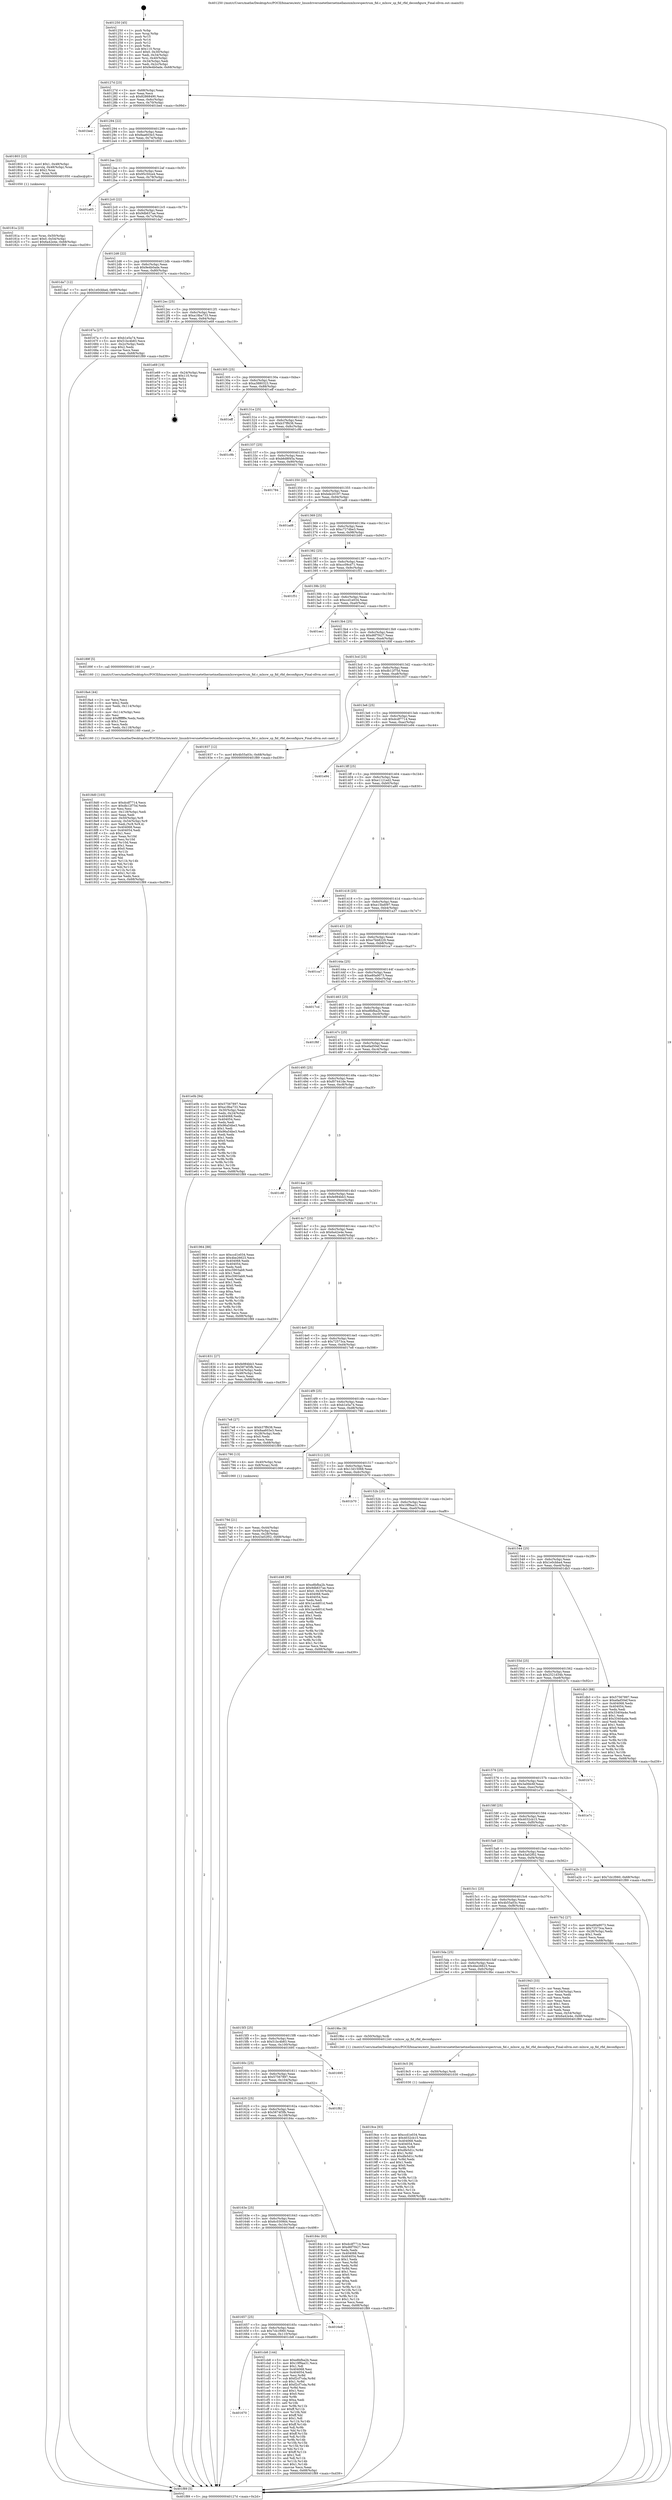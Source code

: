 digraph "0x401250" {
  label = "0x401250 (/mnt/c/Users/mathe/Desktop/tcc/POCII/binaries/extr_linuxdriversnetethernetmellanoxmlxswspectrum_fid.c_mlxsw_sp_fid_rfid_deconfigure_Final-ollvm.out::main(0))"
  labelloc = "t"
  node[shape=record]

  Entry [label="",width=0.3,height=0.3,shape=circle,fillcolor=black,style=filled]
  "0x40127d" [label="{
     0x40127d [23]\l
     | [instrs]\l
     &nbsp;&nbsp;0x40127d \<+3\>: mov -0x68(%rbp),%eax\l
     &nbsp;&nbsp;0x401280 \<+2\>: mov %eax,%ecx\l
     &nbsp;&nbsp;0x401282 \<+6\>: sub $0x82868490,%ecx\l
     &nbsp;&nbsp;0x401288 \<+3\>: mov %eax,-0x6c(%rbp)\l
     &nbsp;&nbsp;0x40128b \<+3\>: mov %ecx,-0x70(%rbp)\l
     &nbsp;&nbsp;0x40128e \<+6\>: je 0000000000401bed \<main+0x99d\>\l
  }"]
  "0x401bed" [label="{
     0x401bed\l
  }", style=dashed]
  "0x401294" [label="{
     0x401294 [22]\l
     | [instrs]\l
     &nbsp;&nbsp;0x401294 \<+5\>: jmp 0000000000401299 \<main+0x49\>\l
     &nbsp;&nbsp;0x401299 \<+3\>: mov -0x6c(%rbp),%eax\l
     &nbsp;&nbsp;0x40129c \<+5\>: sub $0x8aa603e3,%eax\l
     &nbsp;&nbsp;0x4012a1 \<+3\>: mov %eax,-0x74(%rbp)\l
     &nbsp;&nbsp;0x4012a4 \<+6\>: je 0000000000401803 \<main+0x5b3\>\l
  }"]
  Exit [label="",width=0.3,height=0.3,shape=circle,fillcolor=black,style=filled,peripheries=2]
  "0x401803" [label="{
     0x401803 [23]\l
     | [instrs]\l
     &nbsp;&nbsp;0x401803 \<+7\>: movl $0x1,-0x48(%rbp)\l
     &nbsp;&nbsp;0x40180a \<+4\>: movslq -0x48(%rbp),%rax\l
     &nbsp;&nbsp;0x40180e \<+4\>: shl $0x2,%rax\l
     &nbsp;&nbsp;0x401812 \<+3\>: mov %rax,%rdi\l
     &nbsp;&nbsp;0x401815 \<+5\>: call 0000000000401050 \<malloc@plt\>\l
     | [calls]\l
     &nbsp;&nbsp;0x401050 \{1\} (unknown)\l
  }"]
  "0x4012aa" [label="{
     0x4012aa [22]\l
     | [instrs]\l
     &nbsp;&nbsp;0x4012aa \<+5\>: jmp 00000000004012af \<main+0x5f\>\l
     &nbsp;&nbsp;0x4012af \<+3\>: mov -0x6c(%rbp),%eax\l
     &nbsp;&nbsp;0x4012b2 \<+5\>: sub $0x95c50ce4,%eax\l
     &nbsp;&nbsp;0x4012b7 \<+3\>: mov %eax,-0x78(%rbp)\l
     &nbsp;&nbsp;0x4012ba \<+6\>: je 0000000000401a65 \<main+0x815\>\l
  }"]
  "0x401670" [label="{
     0x401670\l
  }", style=dashed]
  "0x401a65" [label="{
     0x401a65\l
  }", style=dashed]
  "0x4012c0" [label="{
     0x4012c0 [22]\l
     | [instrs]\l
     &nbsp;&nbsp;0x4012c0 \<+5\>: jmp 00000000004012c5 \<main+0x75\>\l
     &nbsp;&nbsp;0x4012c5 \<+3\>: mov -0x6c(%rbp),%eax\l
     &nbsp;&nbsp;0x4012c8 \<+5\>: sub $0x9db637ae,%eax\l
     &nbsp;&nbsp;0x4012cd \<+3\>: mov %eax,-0x7c(%rbp)\l
     &nbsp;&nbsp;0x4012d0 \<+6\>: je 0000000000401da7 \<main+0xb57\>\l
  }"]
  "0x401cb8" [label="{
     0x401cb8 [144]\l
     | [instrs]\l
     &nbsp;&nbsp;0x401cb8 \<+5\>: mov $0xe8bfba2b,%eax\l
     &nbsp;&nbsp;0x401cbd \<+5\>: mov $0x19f9aa31,%ecx\l
     &nbsp;&nbsp;0x401cc2 \<+2\>: mov $0x1,%dl\l
     &nbsp;&nbsp;0x401cc4 \<+7\>: mov 0x404068,%esi\l
     &nbsp;&nbsp;0x401ccb \<+7\>: mov 0x404054,%edi\l
     &nbsp;&nbsp;0x401cd2 \<+3\>: mov %esi,%r8d\l
     &nbsp;&nbsp;0x401cd5 \<+7\>: sub $0xf2cf7cda,%r8d\l
     &nbsp;&nbsp;0x401cdc \<+4\>: sub $0x1,%r8d\l
     &nbsp;&nbsp;0x401ce0 \<+7\>: add $0xf2cf7cda,%r8d\l
     &nbsp;&nbsp;0x401ce7 \<+4\>: imul %r8d,%esi\l
     &nbsp;&nbsp;0x401ceb \<+3\>: and $0x1,%esi\l
     &nbsp;&nbsp;0x401cee \<+3\>: cmp $0x0,%esi\l
     &nbsp;&nbsp;0x401cf1 \<+4\>: sete %r9b\l
     &nbsp;&nbsp;0x401cf5 \<+3\>: cmp $0xa,%edi\l
     &nbsp;&nbsp;0x401cf8 \<+4\>: setl %r10b\l
     &nbsp;&nbsp;0x401cfc \<+3\>: mov %r9b,%r11b\l
     &nbsp;&nbsp;0x401cff \<+4\>: xor $0xff,%r11b\l
     &nbsp;&nbsp;0x401d03 \<+3\>: mov %r10b,%bl\l
     &nbsp;&nbsp;0x401d06 \<+3\>: xor $0xff,%bl\l
     &nbsp;&nbsp;0x401d09 \<+3\>: xor $0x1,%dl\l
     &nbsp;&nbsp;0x401d0c \<+3\>: mov %r11b,%r14b\l
     &nbsp;&nbsp;0x401d0f \<+4\>: and $0xff,%r14b\l
     &nbsp;&nbsp;0x401d13 \<+3\>: and %dl,%r9b\l
     &nbsp;&nbsp;0x401d16 \<+3\>: mov %bl,%r15b\l
     &nbsp;&nbsp;0x401d19 \<+4\>: and $0xff,%r15b\l
     &nbsp;&nbsp;0x401d1d \<+3\>: and %dl,%r10b\l
     &nbsp;&nbsp;0x401d20 \<+3\>: or %r9b,%r14b\l
     &nbsp;&nbsp;0x401d23 \<+3\>: or %r10b,%r15b\l
     &nbsp;&nbsp;0x401d26 \<+3\>: xor %r15b,%r14b\l
     &nbsp;&nbsp;0x401d29 \<+3\>: or %bl,%r11b\l
     &nbsp;&nbsp;0x401d2c \<+4\>: xor $0xff,%r11b\l
     &nbsp;&nbsp;0x401d30 \<+3\>: or $0x1,%dl\l
     &nbsp;&nbsp;0x401d33 \<+3\>: and %dl,%r11b\l
     &nbsp;&nbsp;0x401d36 \<+3\>: or %r11b,%r14b\l
     &nbsp;&nbsp;0x401d39 \<+4\>: test $0x1,%r14b\l
     &nbsp;&nbsp;0x401d3d \<+3\>: cmovne %ecx,%eax\l
     &nbsp;&nbsp;0x401d40 \<+3\>: mov %eax,-0x68(%rbp)\l
     &nbsp;&nbsp;0x401d43 \<+5\>: jmp 0000000000401f89 \<main+0xd39\>\l
  }"]
  "0x401da7" [label="{
     0x401da7 [12]\l
     | [instrs]\l
     &nbsp;&nbsp;0x401da7 \<+7\>: movl $0x1e0cbba4,-0x68(%rbp)\l
     &nbsp;&nbsp;0x401dae \<+5\>: jmp 0000000000401f89 \<main+0xd39\>\l
  }"]
  "0x4012d6" [label="{
     0x4012d6 [22]\l
     | [instrs]\l
     &nbsp;&nbsp;0x4012d6 \<+5\>: jmp 00000000004012db \<main+0x8b\>\l
     &nbsp;&nbsp;0x4012db \<+3\>: mov -0x6c(%rbp),%eax\l
     &nbsp;&nbsp;0x4012de \<+5\>: sub $0x9e4b0ade,%eax\l
     &nbsp;&nbsp;0x4012e3 \<+3\>: mov %eax,-0x80(%rbp)\l
     &nbsp;&nbsp;0x4012e6 \<+6\>: je 000000000040167a \<main+0x42a\>\l
  }"]
  "0x401657" [label="{
     0x401657 [25]\l
     | [instrs]\l
     &nbsp;&nbsp;0x401657 \<+5\>: jmp 000000000040165c \<main+0x40c\>\l
     &nbsp;&nbsp;0x40165c \<+3\>: mov -0x6c(%rbp),%eax\l
     &nbsp;&nbsp;0x40165f \<+5\>: sub $0x7cb1f060,%eax\l
     &nbsp;&nbsp;0x401664 \<+6\>: mov %eax,-0x110(%rbp)\l
     &nbsp;&nbsp;0x40166a \<+6\>: je 0000000000401cb8 \<main+0xa68\>\l
  }"]
  "0x40167a" [label="{
     0x40167a [27]\l
     | [instrs]\l
     &nbsp;&nbsp;0x40167a \<+5\>: mov $0xb1e5a74,%eax\l
     &nbsp;&nbsp;0x40167f \<+5\>: mov $0x51bc4b83,%ecx\l
     &nbsp;&nbsp;0x401684 \<+3\>: mov -0x2c(%rbp),%edx\l
     &nbsp;&nbsp;0x401687 \<+3\>: cmp $0x2,%edx\l
     &nbsp;&nbsp;0x40168a \<+3\>: cmovne %ecx,%eax\l
     &nbsp;&nbsp;0x40168d \<+3\>: mov %eax,-0x68(%rbp)\l
     &nbsp;&nbsp;0x401690 \<+5\>: jmp 0000000000401f89 \<main+0xd39\>\l
  }"]
  "0x4012ec" [label="{
     0x4012ec [25]\l
     | [instrs]\l
     &nbsp;&nbsp;0x4012ec \<+5\>: jmp 00000000004012f1 \<main+0xa1\>\l
     &nbsp;&nbsp;0x4012f1 \<+3\>: mov -0x6c(%rbp),%eax\l
     &nbsp;&nbsp;0x4012f4 \<+5\>: sub $0xa18ba733,%eax\l
     &nbsp;&nbsp;0x4012f9 \<+6\>: mov %eax,-0x84(%rbp)\l
     &nbsp;&nbsp;0x4012ff \<+6\>: je 0000000000401e69 \<main+0xc19\>\l
  }"]
  "0x401f89" [label="{
     0x401f89 [5]\l
     | [instrs]\l
     &nbsp;&nbsp;0x401f89 \<+5\>: jmp 000000000040127d \<main+0x2d\>\l
  }"]
  "0x401250" [label="{
     0x401250 [45]\l
     | [instrs]\l
     &nbsp;&nbsp;0x401250 \<+1\>: push %rbp\l
     &nbsp;&nbsp;0x401251 \<+3\>: mov %rsp,%rbp\l
     &nbsp;&nbsp;0x401254 \<+2\>: push %r15\l
     &nbsp;&nbsp;0x401256 \<+2\>: push %r14\l
     &nbsp;&nbsp;0x401258 \<+2\>: push %r12\l
     &nbsp;&nbsp;0x40125a \<+1\>: push %rbx\l
     &nbsp;&nbsp;0x40125b \<+7\>: sub $0x110,%rsp\l
     &nbsp;&nbsp;0x401262 \<+7\>: movl $0x0,-0x30(%rbp)\l
     &nbsp;&nbsp;0x401269 \<+3\>: mov %edi,-0x34(%rbp)\l
     &nbsp;&nbsp;0x40126c \<+4\>: mov %rsi,-0x40(%rbp)\l
     &nbsp;&nbsp;0x401270 \<+3\>: mov -0x34(%rbp),%edi\l
     &nbsp;&nbsp;0x401273 \<+3\>: mov %edi,-0x2c(%rbp)\l
     &nbsp;&nbsp;0x401276 \<+7\>: movl $0x9e4b0ade,-0x68(%rbp)\l
  }"]
  "0x4016e8" [label="{
     0x4016e8\l
  }", style=dashed]
  "0x401e69" [label="{
     0x401e69 [19]\l
     | [instrs]\l
     &nbsp;&nbsp;0x401e69 \<+3\>: mov -0x24(%rbp),%eax\l
     &nbsp;&nbsp;0x401e6c \<+7\>: add $0x110,%rsp\l
     &nbsp;&nbsp;0x401e73 \<+1\>: pop %rbx\l
     &nbsp;&nbsp;0x401e74 \<+2\>: pop %r12\l
     &nbsp;&nbsp;0x401e76 \<+2\>: pop %r14\l
     &nbsp;&nbsp;0x401e78 \<+2\>: pop %r15\l
     &nbsp;&nbsp;0x401e7a \<+1\>: pop %rbp\l
     &nbsp;&nbsp;0x401e7b \<+1\>: ret\l
  }"]
  "0x401305" [label="{
     0x401305 [25]\l
     | [instrs]\l
     &nbsp;&nbsp;0x401305 \<+5\>: jmp 000000000040130a \<main+0xba\>\l
     &nbsp;&nbsp;0x40130a \<+3\>: mov -0x6c(%rbp),%eax\l
     &nbsp;&nbsp;0x40130d \<+5\>: sub $0xa3880323,%eax\l
     &nbsp;&nbsp;0x401312 \<+6\>: mov %eax,-0x88(%rbp)\l
     &nbsp;&nbsp;0x401318 \<+6\>: je 0000000000401eff \<main+0xcaf\>\l
  }"]
  "0x4019ce" [label="{
     0x4019ce [93]\l
     | [instrs]\l
     &nbsp;&nbsp;0x4019ce \<+5\>: mov $0xccd1e034,%eax\l
     &nbsp;&nbsp;0x4019d3 \<+5\>: mov $0x4032cb15,%ecx\l
     &nbsp;&nbsp;0x4019d8 \<+7\>: mov 0x404068,%edx\l
     &nbsp;&nbsp;0x4019df \<+7\>: mov 0x404054,%esi\l
     &nbsp;&nbsp;0x4019e6 \<+3\>: mov %edx,%r8d\l
     &nbsp;&nbsp;0x4019e9 \<+7\>: add $0xdfe5d1c,%r8d\l
     &nbsp;&nbsp;0x4019f0 \<+4\>: sub $0x1,%r8d\l
     &nbsp;&nbsp;0x4019f4 \<+7\>: sub $0xdfe5d1c,%r8d\l
     &nbsp;&nbsp;0x4019fb \<+4\>: imul %r8d,%edx\l
     &nbsp;&nbsp;0x4019ff \<+3\>: and $0x1,%edx\l
     &nbsp;&nbsp;0x401a02 \<+3\>: cmp $0x0,%edx\l
     &nbsp;&nbsp;0x401a05 \<+4\>: sete %r9b\l
     &nbsp;&nbsp;0x401a09 \<+3\>: cmp $0xa,%esi\l
     &nbsp;&nbsp;0x401a0c \<+4\>: setl %r10b\l
     &nbsp;&nbsp;0x401a10 \<+3\>: mov %r9b,%r11b\l
     &nbsp;&nbsp;0x401a13 \<+3\>: and %r10b,%r11b\l
     &nbsp;&nbsp;0x401a16 \<+3\>: xor %r10b,%r9b\l
     &nbsp;&nbsp;0x401a19 \<+3\>: or %r9b,%r11b\l
     &nbsp;&nbsp;0x401a1c \<+4\>: test $0x1,%r11b\l
     &nbsp;&nbsp;0x401a20 \<+3\>: cmovne %ecx,%eax\l
     &nbsp;&nbsp;0x401a23 \<+3\>: mov %eax,-0x68(%rbp)\l
     &nbsp;&nbsp;0x401a26 \<+5\>: jmp 0000000000401f89 \<main+0xd39\>\l
  }"]
  "0x401eff" [label="{
     0x401eff\l
  }", style=dashed]
  "0x40131e" [label="{
     0x40131e [25]\l
     | [instrs]\l
     &nbsp;&nbsp;0x40131e \<+5\>: jmp 0000000000401323 \<main+0xd3\>\l
     &nbsp;&nbsp;0x401323 \<+3\>: mov -0x6c(%rbp),%eax\l
     &nbsp;&nbsp;0x401326 \<+5\>: sub $0xb37ff438,%eax\l
     &nbsp;&nbsp;0x40132b \<+6\>: mov %eax,-0x8c(%rbp)\l
     &nbsp;&nbsp;0x401331 \<+6\>: je 0000000000401c9b \<main+0xa4b\>\l
  }"]
  "0x4019c5" [label="{
     0x4019c5 [9]\l
     | [instrs]\l
     &nbsp;&nbsp;0x4019c5 \<+4\>: mov -0x50(%rbp),%rdi\l
     &nbsp;&nbsp;0x4019c9 \<+5\>: call 0000000000401030 \<free@plt\>\l
     | [calls]\l
     &nbsp;&nbsp;0x401030 \{1\} (unknown)\l
  }"]
  "0x401c9b" [label="{
     0x401c9b\l
  }", style=dashed]
  "0x401337" [label="{
     0x401337 [25]\l
     | [instrs]\l
     &nbsp;&nbsp;0x401337 \<+5\>: jmp 000000000040133c \<main+0xec\>\l
     &nbsp;&nbsp;0x40133c \<+3\>: mov -0x6c(%rbp),%eax\l
     &nbsp;&nbsp;0x40133f \<+5\>: sub $0xb6d8f45a,%eax\l
     &nbsp;&nbsp;0x401344 \<+6\>: mov %eax,-0x90(%rbp)\l
     &nbsp;&nbsp;0x40134a \<+6\>: je 0000000000401784 \<main+0x534\>\l
  }"]
  "0x4018d0" [label="{
     0x4018d0 [103]\l
     | [instrs]\l
     &nbsp;&nbsp;0x4018d0 \<+5\>: mov $0xdcdf7714,%ecx\l
     &nbsp;&nbsp;0x4018d5 \<+5\>: mov $0xdb12f75d,%edx\l
     &nbsp;&nbsp;0x4018da \<+2\>: xor %esi,%esi\l
     &nbsp;&nbsp;0x4018dc \<+6\>: mov -0x118(%rbp),%edi\l
     &nbsp;&nbsp;0x4018e2 \<+3\>: imul %eax,%edi\l
     &nbsp;&nbsp;0x4018e5 \<+4\>: mov -0x50(%rbp),%r8\l
     &nbsp;&nbsp;0x4018e9 \<+4\>: movslq -0x54(%rbp),%r9\l
     &nbsp;&nbsp;0x4018ed \<+4\>: mov %edi,(%r8,%r9,4)\l
     &nbsp;&nbsp;0x4018f1 \<+7\>: mov 0x404068,%eax\l
     &nbsp;&nbsp;0x4018f8 \<+7\>: mov 0x404054,%edi\l
     &nbsp;&nbsp;0x4018ff \<+3\>: sub $0x1,%esi\l
     &nbsp;&nbsp;0x401902 \<+3\>: mov %eax,%r10d\l
     &nbsp;&nbsp;0x401905 \<+3\>: add %esi,%r10d\l
     &nbsp;&nbsp;0x401908 \<+4\>: imul %r10d,%eax\l
     &nbsp;&nbsp;0x40190c \<+3\>: and $0x1,%eax\l
     &nbsp;&nbsp;0x40190f \<+3\>: cmp $0x0,%eax\l
     &nbsp;&nbsp;0x401912 \<+4\>: sete %r11b\l
     &nbsp;&nbsp;0x401916 \<+3\>: cmp $0xa,%edi\l
     &nbsp;&nbsp;0x401919 \<+3\>: setl %bl\l
     &nbsp;&nbsp;0x40191c \<+3\>: mov %r11b,%r14b\l
     &nbsp;&nbsp;0x40191f \<+3\>: and %bl,%r14b\l
     &nbsp;&nbsp;0x401922 \<+3\>: xor %bl,%r11b\l
     &nbsp;&nbsp;0x401925 \<+3\>: or %r11b,%r14b\l
     &nbsp;&nbsp;0x401928 \<+4\>: test $0x1,%r14b\l
     &nbsp;&nbsp;0x40192c \<+3\>: cmovne %edx,%ecx\l
     &nbsp;&nbsp;0x40192f \<+3\>: mov %ecx,-0x68(%rbp)\l
     &nbsp;&nbsp;0x401932 \<+5\>: jmp 0000000000401f89 \<main+0xd39\>\l
  }"]
  "0x401784" [label="{
     0x401784\l
  }", style=dashed]
  "0x401350" [label="{
     0x401350 [25]\l
     | [instrs]\l
     &nbsp;&nbsp;0x401350 \<+5\>: jmp 0000000000401355 \<main+0x105\>\l
     &nbsp;&nbsp;0x401355 \<+3\>: mov -0x6c(%rbp),%eax\l
     &nbsp;&nbsp;0x401358 \<+5\>: sub $0xbde20197,%eax\l
     &nbsp;&nbsp;0x40135d \<+6\>: mov %eax,-0x94(%rbp)\l
     &nbsp;&nbsp;0x401363 \<+6\>: je 0000000000401ad8 \<main+0x888\>\l
  }"]
  "0x4018a4" [label="{
     0x4018a4 [44]\l
     | [instrs]\l
     &nbsp;&nbsp;0x4018a4 \<+2\>: xor %ecx,%ecx\l
     &nbsp;&nbsp;0x4018a6 \<+5\>: mov $0x2,%edx\l
     &nbsp;&nbsp;0x4018ab \<+6\>: mov %edx,-0x114(%rbp)\l
     &nbsp;&nbsp;0x4018b1 \<+1\>: cltd\l
     &nbsp;&nbsp;0x4018b2 \<+6\>: mov -0x114(%rbp),%esi\l
     &nbsp;&nbsp;0x4018b8 \<+2\>: idiv %esi\l
     &nbsp;&nbsp;0x4018ba \<+6\>: imul $0xfffffffe,%edx,%edx\l
     &nbsp;&nbsp;0x4018c0 \<+3\>: sub $0x1,%ecx\l
     &nbsp;&nbsp;0x4018c3 \<+2\>: sub %ecx,%edx\l
     &nbsp;&nbsp;0x4018c5 \<+6\>: mov %edx,-0x118(%rbp)\l
     &nbsp;&nbsp;0x4018cb \<+5\>: call 0000000000401160 \<next_i\>\l
     | [calls]\l
     &nbsp;&nbsp;0x401160 \{1\} (/mnt/c/Users/mathe/Desktop/tcc/POCII/binaries/extr_linuxdriversnetethernetmellanoxmlxswspectrum_fid.c_mlxsw_sp_fid_rfid_deconfigure_Final-ollvm.out::next_i)\l
  }"]
  "0x401ad8" [label="{
     0x401ad8\l
  }", style=dashed]
  "0x401369" [label="{
     0x401369 [25]\l
     | [instrs]\l
     &nbsp;&nbsp;0x401369 \<+5\>: jmp 000000000040136e \<main+0x11e\>\l
     &nbsp;&nbsp;0x40136e \<+3\>: mov -0x6c(%rbp),%eax\l
     &nbsp;&nbsp;0x401371 \<+5\>: sub $0xc727dbe3,%eax\l
     &nbsp;&nbsp;0x401376 \<+6\>: mov %eax,-0x98(%rbp)\l
     &nbsp;&nbsp;0x40137c \<+6\>: je 0000000000401b95 \<main+0x945\>\l
  }"]
  "0x40163e" [label="{
     0x40163e [25]\l
     | [instrs]\l
     &nbsp;&nbsp;0x40163e \<+5\>: jmp 0000000000401643 \<main+0x3f3\>\l
     &nbsp;&nbsp;0x401643 \<+3\>: mov -0x6c(%rbp),%eax\l
     &nbsp;&nbsp;0x401646 \<+5\>: sub $0x6c0309d4,%eax\l
     &nbsp;&nbsp;0x40164b \<+6\>: mov %eax,-0x10c(%rbp)\l
     &nbsp;&nbsp;0x401651 \<+6\>: je 00000000004016e8 \<main+0x498\>\l
  }"]
  "0x401b95" [label="{
     0x401b95\l
  }", style=dashed]
  "0x401382" [label="{
     0x401382 [25]\l
     | [instrs]\l
     &nbsp;&nbsp;0x401382 \<+5\>: jmp 0000000000401387 \<main+0x137\>\l
     &nbsp;&nbsp;0x401387 \<+3\>: mov -0x6c(%rbp),%eax\l
     &nbsp;&nbsp;0x40138a \<+5\>: sub $0xcc09cd71,%eax\l
     &nbsp;&nbsp;0x40138f \<+6\>: mov %eax,-0x9c(%rbp)\l
     &nbsp;&nbsp;0x401395 \<+6\>: je 0000000000401f51 \<main+0xd01\>\l
  }"]
  "0x40184c" [label="{
     0x40184c [83]\l
     | [instrs]\l
     &nbsp;&nbsp;0x40184c \<+5\>: mov $0xdcdf7714,%eax\l
     &nbsp;&nbsp;0x401851 \<+5\>: mov $0xd6f7f427,%ecx\l
     &nbsp;&nbsp;0x401856 \<+2\>: xor %edx,%edx\l
     &nbsp;&nbsp;0x401858 \<+7\>: mov 0x404068,%esi\l
     &nbsp;&nbsp;0x40185f \<+7\>: mov 0x404054,%edi\l
     &nbsp;&nbsp;0x401866 \<+3\>: sub $0x1,%edx\l
     &nbsp;&nbsp;0x401869 \<+3\>: mov %esi,%r8d\l
     &nbsp;&nbsp;0x40186c \<+3\>: add %edx,%r8d\l
     &nbsp;&nbsp;0x40186f \<+4\>: imul %r8d,%esi\l
     &nbsp;&nbsp;0x401873 \<+3\>: and $0x1,%esi\l
     &nbsp;&nbsp;0x401876 \<+3\>: cmp $0x0,%esi\l
     &nbsp;&nbsp;0x401879 \<+4\>: sete %r9b\l
     &nbsp;&nbsp;0x40187d \<+3\>: cmp $0xa,%edi\l
     &nbsp;&nbsp;0x401880 \<+4\>: setl %r10b\l
     &nbsp;&nbsp;0x401884 \<+3\>: mov %r9b,%r11b\l
     &nbsp;&nbsp;0x401887 \<+3\>: and %r10b,%r11b\l
     &nbsp;&nbsp;0x40188a \<+3\>: xor %r10b,%r9b\l
     &nbsp;&nbsp;0x40188d \<+3\>: or %r9b,%r11b\l
     &nbsp;&nbsp;0x401890 \<+4\>: test $0x1,%r11b\l
     &nbsp;&nbsp;0x401894 \<+3\>: cmovne %ecx,%eax\l
     &nbsp;&nbsp;0x401897 \<+3\>: mov %eax,-0x68(%rbp)\l
     &nbsp;&nbsp;0x40189a \<+5\>: jmp 0000000000401f89 \<main+0xd39\>\l
  }"]
  "0x401f51" [label="{
     0x401f51\l
  }", style=dashed]
  "0x40139b" [label="{
     0x40139b [25]\l
     | [instrs]\l
     &nbsp;&nbsp;0x40139b \<+5\>: jmp 00000000004013a0 \<main+0x150\>\l
     &nbsp;&nbsp;0x4013a0 \<+3\>: mov -0x6c(%rbp),%eax\l
     &nbsp;&nbsp;0x4013a3 \<+5\>: sub $0xccd1e034,%eax\l
     &nbsp;&nbsp;0x4013a8 \<+6\>: mov %eax,-0xa0(%rbp)\l
     &nbsp;&nbsp;0x4013ae \<+6\>: je 0000000000401ee1 \<main+0xc91\>\l
  }"]
  "0x401625" [label="{
     0x401625 [25]\l
     | [instrs]\l
     &nbsp;&nbsp;0x401625 \<+5\>: jmp 000000000040162a \<main+0x3da\>\l
     &nbsp;&nbsp;0x40162a \<+3\>: mov -0x6c(%rbp),%eax\l
     &nbsp;&nbsp;0x40162d \<+5\>: sub $0x5874f3fb,%eax\l
     &nbsp;&nbsp;0x401632 \<+6\>: mov %eax,-0x108(%rbp)\l
     &nbsp;&nbsp;0x401638 \<+6\>: je 000000000040184c \<main+0x5fc\>\l
  }"]
  "0x401ee1" [label="{
     0x401ee1\l
  }", style=dashed]
  "0x4013b4" [label="{
     0x4013b4 [25]\l
     | [instrs]\l
     &nbsp;&nbsp;0x4013b4 \<+5\>: jmp 00000000004013b9 \<main+0x169\>\l
     &nbsp;&nbsp;0x4013b9 \<+3\>: mov -0x6c(%rbp),%eax\l
     &nbsp;&nbsp;0x4013bc \<+5\>: sub $0xd6f7f427,%eax\l
     &nbsp;&nbsp;0x4013c1 \<+6\>: mov %eax,-0xa4(%rbp)\l
     &nbsp;&nbsp;0x4013c7 \<+6\>: je 000000000040189f \<main+0x64f\>\l
  }"]
  "0x401f82" [label="{
     0x401f82\l
  }", style=dashed]
  "0x40189f" [label="{
     0x40189f [5]\l
     | [instrs]\l
     &nbsp;&nbsp;0x40189f \<+5\>: call 0000000000401160 \<next_i\>\l
     | [calls]\l
     &nbsp;&nbsp;0x401160 \{1\} (/mnt/c/Users/mathe/Desktop/tcc/POCII/binaries/extr_linuxdriversnetethernetmellanoxmlxswspectrum_fid.c_mlxsw_sp_fid_rfid_deconfigure_Final-ollvm.out::next_i)\l
  }"]
  "0x4013cd" [label="{
     0x4013cd [25]\l
     | [instrs]\l
     &nbsp;&nbsp;0x4013cd \<+5\>: jmp 00000000004013d2 \<main+0x182\>\l
     &nbsp;&nbsp;0x4013d2 \<+3\>: mov -0x6c(%rbp),%eax\l
     &nbsp;&nbsp;0x4013d5 \<+5\>: sub $0xdb12f75d,%eax\l
     &nbsp;&nbsp;0x4013da \<+6\>: mov %eax,-0xa8(%rbp)\l
     &nbsp;&nbsp;0x4013e0 \<+6\>: je 0000000000401937 \<main+0x6e7\>\l
  }"]
  "0x40160c" [label="{
     0x40160c [25]\l
     | [instrs]\l
     &nbsp;&nbsp;0x40160c \<+5\>: jmp 0000000000401611 \<main+0x3c1\>\l
     &nbsp;&nbsp;0x401611 \<+3\>: mov -0x6c(%rbp),%eax\l
     &nbsp;&nbsp;0x401614 \<+5\>: sub $0x57567897,%eax\l
     &nbsp;&nbsp;0x401619 \<+6\>: mov %eax,-0x104(%rbp)\l
     &nbsp;&nbsp;0x40161f \<+6\>: je 0000000000401f82 \<main+0xd32\>\l
  }"]
  "0x401937" [label="{
     0x401937 [12]\l
     | [instrs]\l
     &nbsp;&nbsp;0x401937 \<+7\>: movl $0x4b55a03c,-0x68(%rbp)\l
     &nbsp;&nbsp;0x40193e \<+5\>: jmp 0000000000401f89 \<main+0xd39\>\l
  }"]
  "0x4013e6" [label="{
     0x4013e6 [25]\l
     | [instrs]\l
     &nbsp;&nbsp;0x4013e6 \<+5\>: jmp 00000000004013eb \<main+0x19b\>\l
     &nbsp;&nbsp;0x4013eb \<+3\>: mov -0x6c(%rbp),%eax\l
     &nbsp;&nbsp;0x4013ee \<+5\>: sub $0xdcdf7714,%eax\l
     &nbsp;&nbsp;0x4013f3 \<+6\>: mov %eax,-0xac(%rbp)\l
     &nbsp;&nbsp;0x4013f9 \<+6\>: je 0000000000401e94 \<main+0xc44\>\l
  }"]
  "0x401695" [label="{
     0x401695\l
  }", style=dashed]
  "0x401e94" [label="{
     0x401e94\l
  }", style=dashed]
  "0x4013ff" [label="{
     0x4013ff [25]\l
     | [instrs]\l
     &nbsp;&nbsp;0x4013ff \<+5\>: jmp 0000000000401404 \<main+0x1b4\>\l
     &nbsp;&nbsp;0x401404 \<+3\>: mov -0x6c(%rbp),%eax\l
     &nbsp;&nbsp;0x401407 \<+5\>: sub $0xe1121ed2,%eax\l
     &nbsp;&nbsp;0x40140c \<+6\>: mov %eax,-0xb0(%rbp)\l
     &nbsp;&nbsp;0x401412 \<+6\>: je 0000000000401a80 \<main+0x830\>\l
  }"]
  "0x4015f3" [label="{
     0x4015f3 [25]\l
     | [instrs]\l
     &nbsp;&nbsp;0x4015f3 \<+5\>: jmp 00000000004015f8 \<main+0x3a8\>\l
     &nbsp;&nbsp;0x4015f8 \<+3\>: mov -0x6c(%rbp),%eax\l
     &nbsp;&nbsp;0x4015fb \<+5\>: sub $0x51bc4b83,%eax\l
     &nbsp;&nbsp;0x401600 \<+6\>: mov %eax,-0x100(%rbp)\l
     &nbsp;&nbsp;0x401606 \<+6\>: je 0000000000401695 \<main+0x445\>\l
  }"]
  "0x401a80" [label="{
     0x401a80\l
  }", style=dashed]
  "0x401418" [label="{
     0x401418 [25]\l
     | [instrs]\l
     &nbsp;&nbsp;0x401418 \<+5\>: jmp 000000000040141d \<main+0x1cd\>\l
     &nbsp;&nbsp;0x40141d \<+3\>: mov -0x6c(%rbp),%eax\l
     &nbsp;&nbsp;0x401420 \<+5\>: sub $0xe15bd097,%eax\l
     &nbsp;&nbsp;0x401425 \<+6\>: mov %eax,-0xb4(%rbp)\l
     &nbsp;&nbsp;0x40142b \<+6\>: je 0000000000401a37 \<main+0x7e7\>\l
  }"]
  "0x4019bc" [label="{
     0x4019bc [9]\l
     | [instrs]\l
     &nbsp;&nbsp;0x4019bc \<+4\>: mov -0x50(%rbp),%rdi\l
     &nbsp;&nbsp;0x4019c0 \<+5\>: call 0000000000401240 \<mlxsw_sp_fid_rfid_deconfigure\>\l
     | [calls]\l
     &nbsp;&nbsp;0x401240 \{1\} (/mnt/c/Users/mathe/Desktop/tcc/POCII/binaries/extr_linuxdriversnetethernetmellanoxmlxswspectrum_fid.c_mlxsw_sp_fid_rfid_deconfigure_Final-ollvm.out::mlxsw_sp_fid_rfid_deconfigure)\l
  }"]
  "0x401a37" [label="{
     0x401a37\l
  }", style=dashed]
  "0x401431" [label="{
     0x401431 [25]\l
     | [instrs]\l
     &nbsp;&nbsp;0x401431 \<+5\>: jmp 0000000000401436 \<main+0x1e6\>\l
     &nbsp;&nbsp;0x401436 \<+3\>: mov -0x6c(%rbp),%eax\l
     &nbsp;&nbsp;0x401439 \<+5\>: sub $0xe7bb8229,%eax\l
     &nbsp;&nbsp;0x40143e \<+6\>: mov %eax,-0xb8(%rbp)\l
     &nbsp;&nbsp;0x401444 \<+6\>: je 0000000000401ca7 \<main+0xa57\>\l
  }"]
  "0x4015da" [label="{
     0x4015da [25]\l
     | [instrs]\l
     &nbsp;&nbsp;0x4015da \<+5\>: jmp 00000000004015df \<main+0x38f\>\l
     &nbsp;&nbsp;0x4015df \<+3\>: mov -0x6c(%rbp),%eax\l
     &nbsp;&nbsp;0x4015e2 \<+5\>: sub $0x4be26623,%eax\l
     &nbsp;&nbsp;0x4015e7 \<+6\>: mov %eax,-0xfc(%rbp)\l
     &nbsp;&nbsp;0x4015ed \<+6\>: je 00000000004019bc \<main+0x76c\>\l
  }"]
  "0x401ca7" [label="{
     0x401ca7\l
  }", style=dashed]
  "0x40144a" [label="{
     0x40144a [25]\l
     | [instrs]\l
     &nbsp;&nbsp;0x40144a \<+5\>: jmp 000000000040144f \<main+0x1ff\>\l
     &nbsp;&nbsp;0x40144f \<+3\>: mov -0x6c(%rbp),%eax\l
     &nbsp;&nbsp;0x401452 \<+5\>: sub $0xe80a9073,%eax\l
     &nbsp;&nbsp;0x401457 \<+6\>: mov %eax,-0xbc(%rbp)\l
     &nbsp;&nbsp;0x40145d \<+6\>: je 00000000004017cd \<main+0x57d\>\l
  }"]
  "0x401943" [label="{
     0x401943 [33]\l
     | [instrs]\l
     &nbsp;&nbsp;0x401943 \<+2\>: xor %eax,%eax\l
     &nbsp;&nbsp;0x401945 \<+3\>: mov -0x54(%rbp),%ecx\l
     &nbsp;&nbsp;0x401948 \<+2\>: mov %eax,%edx\l
     &nbsp;&nbsp;0x40194a \<+2\>: sub %ecx,%edx\l
     &nbsp;&nbsp;0x40194c \<+2\>: mov %eax,%ecx\l
     &nbsp;&nbsp;0x40194e \<+3\>: sub $0x1,%ecx\l
     &nbsp;&nbsp;0x401951 \<+2\>: add %ecx,%edx\l
     &nbsp;&nbsp;0x401953 \<+2\>: sub %edx,%eax\l
     &nbsp;&nbsp;0x401955 \<+3\>: mov %eax,-0x54(%rbp)\l
     &nbsp;&nbsp;0x401958 \<+7\>: movl $0x6a42e4e,-0x68(%rbp)\l
     &nbsp;&nbsp;0x40195f \<+5\>: jmp 0000000000401f89 \<main+0xd39\>\l
  }"]
  "0x4017cd" [label="{
     0x4017cd\l
  }", style=dashed]
  "0x401463" [label="{
     0x401463 [25]\l
     | [instrs]\l
     &nbsp;&nbsp;0x401463 \<+5\>: jmp 0000000000401468 \<main+0x218\>\l
     &nbsp;&nbsp;0x401468 \<+3\>: mov -0x6c(%rbp),%eax\l
     &nbsp;&nbsp;0x40146b \<+5\>: sub $0xe8bfba2b,%eax\l
     &nbsp;&nbsp;0x401470 \<+6\>: mov %eax,-0xc0(%rbp)\l
     &nbsp;&nbsp;0x401476 \<+6\>: je 0000000000401f6f \<main+0xd1f\>\l
  }"]
  "0x40181a" [label="{
     0x40181a [23]\l
     | [instrs]\l
     &nbsp;&nbsp;0x40181a \<+4\>: mov %rax,-0x50(%rbp)\l
     &nbsp;&nbsp;0x40181e \<+7\>: movl $0x0,-0x54(%rbp)\l
     &nbsp;&nbsp;0x401825 \<+7\>: movl $0x6a42e4e,-0x68(%rbp)\l
     &nbsp;&nbsp;0x40182c \<+5\>: jmp 0000000000401f89 \<main+0xd39\>\l
  }"]
  "0x401f6f" [label="{
     0x401f6f\l
  }", style=dashed]
  "0x40147c" [label="{
     0x40147c [25]\l
     | [instrs]\l
     &nbsp;&nbsp;0x40147c \<+5\>: jmp 0000000000401481 \<main+0x231\>\l
     &nbsp;&nbsp;0x401481 \<+3\>: mov -0x6c(%rbp),%eax\l
     &nbsp;&nbsp;0x401484 \<+5\>: sub $0xefad50ef,%eax\l
     &nbsp;&nbsp;0x401489 \<+6\>: mov %eax,-0xc4(%rbp)\l
     &nbsp;&nbsp;0x40148f \<+6\>: je 0000000000401e0b \<main+0xbbb\>\l
  }"]
  "0x4015c1" [label="{
     0x4015c1 [25]\l
     | [instrs]\l
     &nbsp;&nbsp;0x4015c1 \<+5\>: jmp 00000000004015c6 \<main+0x376\>\l
     &nbsp;&nbsp;0x4015c6 \<+3\>: mov -0x6c(%rbp),%eax\l
     &nbsp;&nbsp;0x4015c9 \<+5\>: sub $0x4b55a03c,%eax\l
     &nbsp;&nbsp;0x4015ce \<+6\>: mov %eax,-0xf8(%rbp)\l
     &nbsp;&nbsp;0x4015d4 \<+6\>: je 0000000000401943 \<main+0x6f3\>\l
  }"]
  "0x401e0b" [label="{
     0x401e0b [94]\l
     | [instrs]\l
     &nbsp;&nbsp;0x401e0b \<+5\>: mov $0x57567897,%eax\l
     &nbsp;&nbsp;0x401e10 \<+5\>: mov $0xa18ba733,%ecx\l
     &nbsp;&nbsp;0x401e15 \<+3\>: mov -0x30(%rbp),%edx\l
     &nbsp;&nbsp;0x401e18 \<+3\>: mov %edx,-0x24(%rbp)\l
     &nbsp;&nbsp;0x401e1b \<+7\>: mov 0x404068,%edx\l
     &nbsp;&nbsp;0x401e22 \<+7\>: mov 0x404054,%esi\l
     &nbsp;&nbsp;0x401e29 \<+2\>: mov %edx,%edi\l
     &nbsp;&nbsp;0x401e2b \<+6\>: add $0x96a54be3,%edi\l
     &nbsp;&nbsp;0x401e31 \<+3\>: sub $0x1,%edi\l
     &nbsp;&nbsp;0x401e34 \<+6\>: sub $0x96a54be3,%edi\l
     &nbsp;&nbsp;0x401e3a \<+3\>: imul %edi,%edx\l
     &nbsp;&nbsp;0x401e3d \<+3\>: and $0x1,%edx\l
     &nbsp;&nbsp;0x401e40 \<+3\>: cmp $0x0,%edx\l
     &nbsp;&nbsp;0x401e43 \<+4\>: sete %r8b\l
     &nbsp;&nbsp;0x401e47 \<+3\>: cmp $0xa,%esi\l
     &nbsp;&nbsp;0x401e4a \<+4\>: setl %r9b\l
     &nbsp;&nbsp;0x401e4e \<+3\>: mov %r8b,%r10b\l
     &nbsp;&nbsp;0x401e51 \<+3\>: and %r9b,%r10b\l
     &nbsp;&nbsp;0x401e54 \<+3\>: xor %r9b,%r8b\l
     &nbsp;&nbsp;0x401e57 \<+3\>: or %r8b,%r10b\l
     &nbsp;&nbsp;0x401e5a \<+4\>: test $0x1,%r10b\l
     &nbsp;&nbsp;0x401e5e \<+3\>: cmovne %ecx,%eax\l
     &nbsp;&nbsp;0x401e61 \<+3\>: mov %eax,-0x68(%rbp)\l
     &nbsp;&nbsp;0x401e64 \<+5\>: jmp 0000000000401f89 \<main+0xd39\>\l
  }"]
  "0x401495" [label="{
     0x401495 [25]\l
     | [instrs]\l
     &nbsp;&nbsp;0x401495 \<+5\>: jmp 000000000040149a \<main+0x24a\>\l
     &nbsp;&nbsp;0x40149a \<+3\>: mov -0x6c(%rbp),%eax\l
     &nbsp;&nbsp;0x40149d \<+5\>: sub $0xf07441de,%eax\l
     &nbsp;&nbsp;0x4014a2 \<+6\>: mov %eax,-0xc8(%rbp)\l
     &nbsp;&nbsp;0x4014a8 \<+6\>: je 0000000000401c8f \<main+0xa3f\>\l
  }"]
  "0x4017b2" [label="{
     0x4017b2 [27]\l
     | [instrs]\l
     &nbsp;&nbsp;0x4017b2 \<+5\>: mov $0xe80a9073,%eax\l
     &nbsp;&nbsp;0x4017b7 \<+5\>: mov $0x72573ca,%ecx\l
     &nbsp;&nbsp;0x4017bc \<+3\>: mov -0x28(%rbp),%edx\l
     &nbsp;&nbsp;0x4017bf \<+3\>: cmp $0x1,%edx\l
     &nbsp;&nbsp;0x4017c2 \<+3\>: cmovl %ecx,%eax\l
     &nbsp;&nbsp;0x4017c5 \<+3\>: mov %eax,-0x68(%rbp)\l
     &nbsp;&nbsp;0x4017c8 \<+5\>: jmp 0000000000401f89 \<main+0xd39\>\l
  }"]
  "0x401c8f" [label="{
     0x401c8f\l
  }", style=dashed]
  "0x4014ae" [label="{
     0x4014ae [25]\l
     | [instrs]\l
     &nbsp;&nbsp;0x4014ae \<+5\>: jmp 00000000004014b3 \<main+0x263\>\l
     &nbsp;&nbsp;0x4014b3 \<+3\>: mov -0x6c(%rbp),%eax\l
     &nbsp;&nbsp;0x4014b6 \<+5\>: sub $0xfe984bb3,%eax\l
     &nbsp;&nbsp;0x4014bb \<+6\>: mov %eax,-0xcc(%rbp)\l
     &nbsp;&nbsp;0x4014c1 \<+6\>: je 0000000000401964 \<main+0x714\>\l
  }"]
  "0x4015a8" [label="{
     0x4015a8 [25]\l
     | [instrs]\l
     &nbsp;&nbsp;0x4015a8 \<+5\>: jmp 00000000004015ad \<main+0x35d\>\l
     &nbsp;&nbsp;0x4015ad \<+3\>: mov -0x6c(%rbp),%eax\l
     &nbsp;&nbsp;0x4015b0 \<+5\>: sub $0x43a02f02,%eax\l
     &nbsp;&nbsp;0x4015b5 \<+6\>: mov %eax,-0xf4(%rbp)\l
     &nbsp;&nbsp;0x4015bb \<+6\>: je 00000000004017b2 \<main+0x562\>\l
  }"]
  "0x401964" [label="{
     0x401964 [88]\l
     | [instrs]\l
     &nbsp;&nbsp;0x401964 \<+5\>: mov $0xccd1e034,%eax\l
     &nbsp;&nbsp;0x401969 \<+5\>: mov $0x4be26623,%ecx\l
     &nbsp;&nbsp;0x40196e \<+7\>: mov 0x404068,%edx\l
     &nbsp;&nbsp;0x401975 \<+7\>: mov 0x404054,%esi\l
     &nbsp;&nbsp;0x40197c \<+2\>: mov %edx,%edi\l
     &nbsp;&nbsp;0x40197e \<+6\>: sub $0xc5903ab9,%edi\l
     &nbsp;&nbsp;0x401984 \<+3\>: sub $0x1,%edi\l
     &nbsp;&nbsp;0x401987 \<+6\>: add $0xc5903ab9,%edi\l
     &nbsp;&nbsp;0x40198d \<+3\>: imul %edi,%edx\l
     &nbsp;&nbsp;0x401990 \<+3\>: and $0x1,%edx\l
     &nbsp;&nbsp;0x401993 \<+3\>: cmp $0x0,%edx\l
     &nbsp;&nbsp;0x401996 \<+4\>: sete %r8b\l
     &nbsp;&nbsp;0x40199a \<+3\>: cmp $0xa,%esi\l
     &nbsp;&nbsp;0x40199d \<+4\>: setl %r9b\l
     &nbsp;&nbsp;0x4019a1 \<+3\>: mov %r8b,%r10b\l
     &nbsp;&nbsp;0x4019a4 \<+3\>: and %r9b,%r10b\l
     &nbsp;&nbsp;0x4019a7 \<+3\>: xor %r9b,%r8b\l
     &nbsp;&nbsp;0x4019aa \<+3\>: or %r8b,%r10b\l
     &nbsp;&nbsp;0x4019ad \<+4\>: test $0x1,%r10b\l
     &nbsp;&nbsp;0x4019b1 \<+3\>: cmovne %ecx,%eax\l
     &nbsp;&nbsp;0x4019b4 \<+3\>: mov %eax,-0x68(%rbp)\l
     &nbsp;&nbsp;0x4019b7 \<+5\>: jmp 0000000000401f89 \<main+0xd39\>\l
  }"]
  "0x4014c7" [label="{
     0x4014c7 [25]\l
     | [instrs]\l
     &nbsp;&nbsp;0x4014c7 \<+5\>: jmp 00000000004014cc \<main+0x27c\>\l
     &nbsp;&nbsp;0x4014cc \<+3\>: mov -0x6c(%rbp),%eax\l
     &nbsp;&nbsp;0x4014cf \<+5\>: sub $0x6a42e4e,%eax\l
     &nbsp;&nbsp;0x4014d4 \<+6\>: mov %eax,-0xd0(%rbp)\l
     &nbsp;&nbsp;0x4014da \<+6\>: je 0000000000401831 \<main+0x5e1\>\l
  }"]
  "0x401a2b" [label="{
     0x401a2b [12]\l
     | [instrs]\l
     &nbsp;&nbsp;0x401a2b \<+7\>: movl $0x7cb1f060,-0x68(%rbp)\l
     &nbsp;&nbsp;0x401a32 \<+5\>: jmp 0000000000401f89 \<main+0xd39\>\l
  }"]
  "0x401831" [label="{
     0x401831 [27]\l
     | [instrs]\l
     &nbsp;&nbsp;0x401831 \<+5\>: mov $0xfe984bb3,%eax\l
     &nbsp;&nbsp;0x401836 \<+5\>: mov $0x5874f3fb,%ecx\l
     &nbsp;&nbsp;0x40183b \<+3\>: mov -0x54(%rbp),%edx\l
     &nbsp;&nbsp;0x40183e \<+3\>: cmp -0x48(%rbp),%edx\l
     &nbsp;&nbsp;0x401841 \<+3\>: cmovl %ecx,%eax\l
     &nbsp;&nbsp;0x401844 \<+3\>: mov %eax,-0x68(%rbp)\l
     &nbsp;&nbsp;0x401847 \<+5\>: jmp 0000000000401f89 \<main+0xd39\>\l
  }"]
  "0x4014e0" [label="{
     0x4014e0 [25]\l
     | [instrs]\l
     &nbsp;&nbsp;0x4014e0 \<+5\>: jmp 00000000004014e5 \<main+0x295\>\l
     &nbsp;&nbsp;0x4014e5 \<+3\>: mov -0x6c(%rbp),%eax\l
     &nbsp;&nbsp;0x4014e8 \<+5\>: sub $0x72573ca,%eax\l
     &nbsp;&nbsp;0x4014ed \<+6\>: mov %eax,-0xd4(%rbp)\l
     &nbsp;&nbsp;0x4014f3 \<+6\>: je 00000000004017e8 \<main+0x598\>\l
  }"]
  "0x40158f" [label="{
     0x40158f [25]\l
     | [instrs]\l
     &nbsp;&nbsp;0x40158f \<+5\>: jmp 0000000000401594 \<main+0x344\>\l
     &nbsp;&nbsp;0x401594 \<+3\>: mov -0x6c(%rbp),%eax\l
     &nbsp;&nbsp;0x401597 \<+5\>: sub $0x4032cb15,%eax\l
     &nbsp;&nbsp;0x40159c \<+6\>: mov %eax,-0xf0(%rbp)\l
     &nbsp;&nbsp;0x4015a2 \<+6\>: je 0000000000401a2b \<main+0x7db\>\l
  }"]
  "0x4017e8" [label="{
     0x4017e8 [27]\l
     | [instrs]\l
     &nbsp;&nbsp;0x4017e8 \<+5\>: mov $0xb37ff438,%eax\l
     &nbsp;&nbsp;0x4017ed \<+5\>: mov $0x8aa603e3,%ecx\l
     &nbsp;&nbsp;0x4017f2 \<+3\>: mov -0x28(%rbp),%edx\l
     &nbsp;&nbsp;0x4017f5 \<+3\>: cmp $0x0,%edx\l
     &nbsp;&nbsp;0x4017f8 \<+3\>: cmove %ecx,%eax\l
     &nbsp;&nbsp;0x4017fb \<+3\>: mov %eax,-0x68(%rbp)\l
     &nbsp;&nbsp;0x4017fe \<+5\>: jmp 0000000000401f89 \<main+0xd39\>\l
  }"]
  "0x4014f9" [label="{
     0x4014f9 [25]\l
     | [instrs]\l
     &nbsp;&nbsp;0x4014f9 \<+5\>: jmp 00000000004014fe \<main+0x2ae\>\l
     &nbsp;&nbsp;0x4014fe \<+3\>: mov -0x6c(%rbp),%eax\l
     &nbsp;&nbsp;0x401501 \<+5\>: sub $0xb1e5a74,%eax\l
     &nbsp;&nbsp;0x401506 \<+6\>: mov %eax,-0xd8(%rbp)\l
     &nbsp;&nbsp;0x40150c \<+6\>: je 0000000000401790 \<main+0x540\>\l
  }"]
  "0x401e7c" [label="{
     0x401e7c\l
  }", style=dashed]
  "0x401790" [label="{
     0x401790 [13]\l
     | [instrs]\l
     &nbsp;&nbsp;0x401790 \<+4\>: mov -0x40(%rbp),%rax\l
     &nbsp;&nbsp;0x401794 \<+4\>: mov 0x8(%rax),%rdi\l
     &nbsp;&nbsp;0x401798 \<+5\>: call 0000000000401060 \<atoi@plt\>\l
     | [calls]\l
     &nbsp;&nbsp;0x401060 \{1\} (unknown)\l
  }"]
  "0x401512" [label="{
     0x401512 [25]\l
     | [instrs]\l
     &nbsp;&nbsp;0x401512 \<+5\>: jmp 0000000000401517 \<main+0x2c7\>\l
     &nbsp;&nbsp;0x401517 \<+3\>: mov -0x6c(%rbp),%eax\l
     &nbsp;&nbsp;0x40151a \<+5\>: sub $0x13d15068,%eax\l
     &nbsp;&nbsp;0x40151f \<+6\>: mov %eax,-0xdc(%rbp)\l
     &nbsp;&nbsp;0x401525 \<+6\>: je 0000000000401b70 \<main+0x920\>\l
  }"]
  "0x40179d" [label="{
     0x40179d [21]\l
     | [instrs]\l
     &nbsp;&nbsp;0x40179d \<+3\>: mov %eax,-0x44(%rbp)\l
     &nbsp;&nbsp;0x4017a0 \<+3\>: mov -0x44(%rbp),%eax\l
     &nbsp;&nbsp;0x4017a3 \<+3\>: mov %eax,-0x28(%rbp)\l
     &nbsp;&nbsp;0x4017a6 \<+7\>: movl $0x43a02f02,-0x68(%rbp)\l
     &nbsp;&nbsp;0x4017ad \<+5\>: jmp 0000000000401f89 \<main+0xd39\>\l
  }"]
  "0x401576" [label="{
     0x401576 [25]\l
     | [instrs]\l
     &nbsp;&nbsp;0x401576 \<+5\>: jmp 000000000040157b \<main+0x32b\>\l
     &nbsp;&nbsp;0x40157b \<+3\>: mov -0x6c(%rbp),%eax\l
     &nbsp;&nbsp;0x40157e \<+5\>: sub $0x3a0fdc6f,%eax\l
     &nbsp;&nbsp;0x401583 \<+6\>: mov %eax,-0xec(%rbp)\l
     &nbsp;&nbsp;0x401589 \<+6\>: je 0000000000401e7c \<main+0xc2c\>\l
  }"]
  "0x401b70" [label="{
     0x401b70\l
  }", style=dashed]
  "0x40152b" [label="{
     0x40152b [25]\l
     | [instrs]\l
     &nbsp;&nbsp;0x40152b \<+5\>: jmp 0000000000401530 \<main+0x2e0\>\l
     &nbsp;&nbsp;0x401530 \<+3\>: mov -0x6c(%rbp),%eax\l
     &nbsp;&nbsp;0x401533 \<+5\>: sub $0x19f9aa31,%eax\l
     &nbsp;&nbsp;0x401538 \<+6\>: mov %eax,-0xe0(%rbp)\l
     &nbsp;&nbsp;0x40153e \<+6\>: je 0000000000401d48 \<main+0xaf8\>\l
  }"]
  "0x401b7c" [label="{
     0x401b7c\l
  }", style=dashed]
  "0x401d48" [label="{
     0x401d48 [95]\l
     | [instrs]\l
     &nbsp;&nbsp;0x401d48 \<+5\>: mov $0xe8bfba2b,%eax\l
     &nbsp;&nbsp;0x401d4d \<+5\>: mov $0x9db637ae,%ecx\l
     &nbsp;&nbsp;0x401d52 \<+7\>: movl $0x0,-0x30(%rbp)\l
     &nbsp;&nbsp;0x401d59 \<+7\>: mov 0x404068,%edx\l
     &nbsp;&nbsp;0x401d60 \<+7\>: mov 0x404054,%esi\l
     &nbsp;&nbsp;0x401d67 \<+2\>: mov %edx,%edi\l
     &nbsp;&nbsp;0x401d69 \<+6\>: add $0x1acdd01d,%edi\l
     &nbsp;&nbsp;0x401d6f \<+3\>: sub $0x1,%edi\l
     &nbsp;&nbsp;0x401d72 \<+6\>: sub $0x1acdd01d,%edi\l
     &nbsp;&nbsp;0x401d78 \<+3\>: imul %edi,%edx\l
     &nbsp;&nbsp;0x401d7b \<+3\>: and $0x1,%edx\l
     &nbsp;&nbsp;0x401d7e \<+3\>: cmp $0x0,%edx\l
     &nbsp;&nbsp;0x401d81 \<+4\>: sete %r8b\l
     &nbsp;&nbsp;0x401d85 \<+3\>: cmp $0xa,%esi\l
     &nbsp;&nbsp;0x401d88 \<+4\>: setl %r9b\l
     &nbsp;&nbsp;0x401d8c \<+3\>: mov %r8b,%r10b\l
     &nbsp;&nbsp;0x401d8f \<+3\>: and %r9b,%r10b\l
     &nbsp;&nbsp;0x401d92 \<+3\>: xor %r9b,%r8b\l
     &nbsp;&nbsp;0x401d95 \<+3\>: or %r8b,%r10b\l
     &nbsp;&nbsp;0x401d98 \<+4\>: test $0x1,%r10b\l
     &nbsp;&nbsp;0x401d9c \<+3\>: cmovne %ecx,%eax\l
     &nbsp;&nbsp;0x401d9f \<+3\>: mov %eax,-0x68(%rbp)\l
     &nbsp;&nbsp;0x401da2 \<+5\>: jmp 0000000000401f89 \<main+0xd39\>\l
  }"]
  "0x401544" [label="{
     0x401544 [25]\l
     | [instrs]\l
     &nbsp;&nbsp;0x401544 \<+5\>: jmp 0000000000401549 \<main+0x2f9\>\l
     &nbsp;&nbsp;0x401549 \<+3\>: mov -0x6c(%rbp),%eax\l
     &nbsp;&nbsp;0x40154c \<+5\>: sub $0x1e0cbba4,%eax\l
     &nbsp;&nbsp;0x401551 \<+6\>: mov %eax,-0xe4(%rbp)\l
     &nbsp;&nbsp;0x401557 \<+6\>: je 0000000000401db3 \<main+0xb63\>\l
  }"]
  "0x40155d" [label="{
     0x40155d [25]\l
     | [instrs]\l
     &nbsp;&nbsp;0x40155d \<+5\>: jmp 0000000000401562 \<main+0x312\>\l
     &nbsp;&nbsp;0x401562 \<+3\>: mov -0x6c(%rbp),%eax\l
     &nbsp;&nbsp;0x401565 \<+5\>: sub $0x2521d34b,%eax\l
     &nbsp;&nbsp;0x40156a \<+6\>: mov %eax,-0xe8(%rbp)\l
     &nbsp;&nbsp;0x401570 \<+6\>: je 0000000000401b7c \<main+0x92c\>\l
  }"]
  "0x401db3" [label="{
     0x401db3 [88]\l
     | [instrs]\l
     &nbsp;&nbsp;0x401db3 \<+5\>: mov $0x57567897,%eax\l
     &nbsp;&nbsp;0x401db8 \<+5\>: mov $0xefad50ef,%ecx\l
     &nbsp;&nbsp;0x401dbd \<+7\>: mov 0x404068,%edx\l
     &nbsp;&nbsp;0x401dc4 \<+7\>: mov 0x404054,%esi\l
     &nbsp;&nbsp;0x401dcb \<+2\>: mov %edx,%edi\l
     &nbsp;&nbsp;0x401dcd \<+6\>: sub $0x33404a4e,%edi\l
     &nbsp;&nbsp;0x401dd3 \<+3\>: sub $0x1,%edi\l
     &nbsp;&nbsp;0x401dd6 \<+6\>: add $0x33404a4e,%edi\l
     &nbsp;&nbsp;0x401ddc \<+3\>: imul %edi,%edx\l
     &nbsp;&nbsp;0x401ddf \<+3\>: and $0x1,%edx\l
     &nbsp;&nbsp;0x401de2 \<+3\>: cmp $0x0,%edx\l
     &nbsp;&nbsp;0x401de5 \<+4\>: sete %r8b\l
     &nbsp;&nbsp;0x401de9 \<+3\>: cmp $0xa,%esi\l
     &nbsp;&nbsp;0x401dec \<+4\>: setl %r9b\l
     &nbsp;&nbsp;0x401df0 \<+3\>: mov %r8b,%r10b\l
     &nbsp;&nbsp;0x401df3 \<+3\>: and %r9b,%r10b\l
     &nbsp;&nbsp;0x401df6 \<+3\>: xor %r9b,%r8b\l
     &nbsp;&nbsp;0x401df9 \<+3\>: or %r8b,%r10b\l
     &nbsp;&nbsp;0x401dfc \<+4\>: test $0x1,%r10b\l
     &nbsp;&nbsp;0x401e00 \<+3\>: cmovne %ecx,%eax\l
     &nbsp;&nbsp;0x401e03 \<+3\>: mov %eax,-0x68(%rbp)\l
     &nbsp;&nbsp;0x401e06 \<+5\>: jmp 0000000000401f89 \<main+0xd39\>\l
  }"]
  Entry -> "0x401250" [label=" 1"]
  "0x40127d" -> "0x401bed" [label=" 0"]
  "0x40127d" -> "0x401294" [label=" 20"]
  "0x401e69" -> Exit [label=" 1"]
  "0x401294" -> "0x401803" [label=" 1"]
  "0x401294" -> "0x4012aa" [label=" 19"]
  "0x401e0b" -> "0x401f89" [label=" 1"]
  "0x4012aa" -> "0x401a65" [label=" 0"]
  "0x4012aa" -> "0x4012c0" [label=" 19"]
  "0x401db3" -> "0x401f89" [label=" 1"]
  "0x4012c0" -> "0x401da7" [label=" 1"]
  "0x4012c0" -> "0x4012d6" [label=" 18"]
  "0x401da7" -> "0x401f89" [label=" 1"]
  "0x4012d6" -> "0x40167a" [label=" 1"]
  "0x4012d6" -> "0x4012ec" [label=" 17"]
  "0x40167a" -> "0x401f89" [label=" 1"]
  "0x401250" -> "0x40127d" [label=" 1"]
  "0x401f89" -> "0x40127d" [label=" 19"]
  "0x401cb8" -> "0x401f89" [label=" 1"]
  "0x4012ec" -> "0x401e69" [label=" 1"]
  "0x4012ec" -> "0x401305" [label=" 16"]
  "0x401657" -> "0x401670" [label=" 0"]
  "0x401305" -> "0x401eff" [label=" 0"]
  "0x401305" -> "0x40131e" [label=" 16"]
  "0x401d48" -> "0x401f89" [label=" 1"]
  "0x40131e" -> "0x401c9b" [label=" 0"]
  "0x40131e" -> "0x401337" [label=" 16"]
  "0x40163e" -> "0x401657" [label=" 1"]
  "0x401337" -> "0x401784" [label=" 0"]
  "0x401337" -> "0x401350" [label=" 16"]
  "0x40163e" -> "0x4016e8" [label=" 0"]
  "0x401350" -> "0x401ad8" [label=" 0"]
  "0x401350" -> "0x401369" [label=" 16"]
  "0x401657" -> "0x401cb8" [label=" 1"]
  "0x401369" -> "0x401b95" [label=" 0"]
  "0x401369" -> "0x401382" [label=" 16"]
  "0x401a2b" -> "0x401f89" [label=" 1"]
  "0x401382" -> "0x401f51" [label=" 0"]
  "0x401382" -> "0x40139b" [label=" 16"]
  "0x4019ce" -> "0x401f89" [label=" 1"]
  "0x40139b" -> "0x401ee1" [label=" 0"]
  "0x40139b" -> "0x4013b4" [label=" 16"]
  "0x4019bc" -> "0x4019c5" [label=" 1"]
  "0x4013b4" -> "0x40189f" [label=" 1"]
  "0x4013b4" -> "0x4013cd" [label=" 15"]
  "0x401964" -> "0x401f89" [label=" 1"]
  "0x4013cd" -> "0x401937" [label=" 1"]
  "0x4013cd" -> "0x4013e6" [label=" 14"]
  "0x401937" -> "0x401f89" [label=" 1"]
  "0x4013e6" -> "0x401e94" [label=" 0"]
  "0x4013e6" -> "0x4013ff" [label=" 14"]
  "0x4018d0" -> "0x401f89" [label=" 1"]
  "0x4013ff" -> "0x401a80" [label=" 0"]
  "0x4013ff" -> "0x401418" [label=" 14"]
  "0x40189f" -> "0x4018a4" [label=" 1"]
  "0x401418" -> "0x401a37" [label=" 0"]
  "0x401418" -> "0x401431" [label=" 14"]
  "0x40184c" -> "0x401f89" [label=" 1"]
  "0x401431" -> "0x401ca7" [label=" 0"]
  "0x401431" -> "0x40144a" [label=" 14"]
  "0x401625" -> "0x40184c" [label=" 1"]
  "0x40144a" -> "0x4017cd" [label=" 0"]
  "0x40144a" -> "0x401463" [label=" 14"]
  "0x4019c5" -> "0x4019ce" [label=" 1"]
  "0x401463" -> "0x401f6f" [label=" 0"]
  "0x401463" -> "0x40147c" [label=" 14"]
  "0x40160c" -> "0x401f82" [label=" 0"]
  "0x40147c" -> "0x401e0b" [label=" 1"]
  "0x40147c" -> "0x401495" [label=" 13"]
  "0x401943" -> "0x401f89" [label=" 1"]
  "0x401495" -> "0x401c8f" [label=" 0"]
  "0x401495" -> "0x4014ae" [label=" 13"]
  "0x4015f3" -> "0x40160c" [label=" 2"]
  "0x4014ae" -> "0x401964" [label=" 1"]
  "0x4014ae" -> "0x4014c7" [label=" 12"]
  "0x4018a4" -> "0x4018d0" [label=" 1"]
  "0x4014c7" -> "0x401831" [label=" 2"]
  "0x4014c7" -> "0x4014e0" [label=" 10"]
  "0x4015da" -> "0x4015f3" [label=" 2"]
  "0x4014e0" -> "0x4017e8" [label=" 1"]
  "0x4014e0" -> "0x4014f9" [label=" 9"]
  "0x401625" -> "0x40163e" [label=" 1"]
  "0x4014f9" -> "0x401790" [label=" 1"]
  "0x4014f9" -> "0x401512" [label=" 8"]
  "0x401790" -> "0x40179d" [label=" 1"]
  "0x40179d" -> "0x401f89" [label=" 1"]
  "0x4015c1" -> "0x4015da" [label=" 3"]
  "0x401512" -> "0x401b70" [label=" 0"]
  "0x401512" -> "0x40152b" [label=" 8"]
  "0x40160c" -> "0x401625" [label=" 2"]
  "0x40152b" -> "0x401d48" [label=" 1"]
  "0x40152b" -> "0x401544" [label=" 7"]
  "0x401831" -> "0x401f89" [label=" 2"]
  "0x401544" -> "0x401db3" [label=" 1"]
  "0x401544" -> "0x40155d" [label=" 6"]
  "0x40181a" -> "0x401f89" [label=" 1"]
  "0x40155d" -> "0x401b7c" [label=" 0"]
  "0x40155d" -> "0x401576" [label=" 6"]
  "0x4015c1" -> "0x401943" [label=" 1"]
  "0x401576" -> "0x401e7c" [label=" 0"]
  "0x401576" -> "0x40158f" [label=" 6"]
  "0x4015da" -> "0x4019bc" [label=" 1"]
  "0x40158f" -> "0x401a2b" [label=" 1"]
  "0x40158f" -> "0x4015a8" [label=" 5"]
  "0x4015f3" -> "0x401695" [label=" 0"]
  "0x4015a8" -> "0x4017b2" [label=" 1"]
  "0x4015a8" -> "0x4015c1" [label=" 4"]
  "0x4017b2" -> "0x401f89" [label=" 1"]
  "0x4017e8" -> "0x401f89" [label=" 1"]
  "0x401803" -> "0x40181a" [label=" 1"]
}
